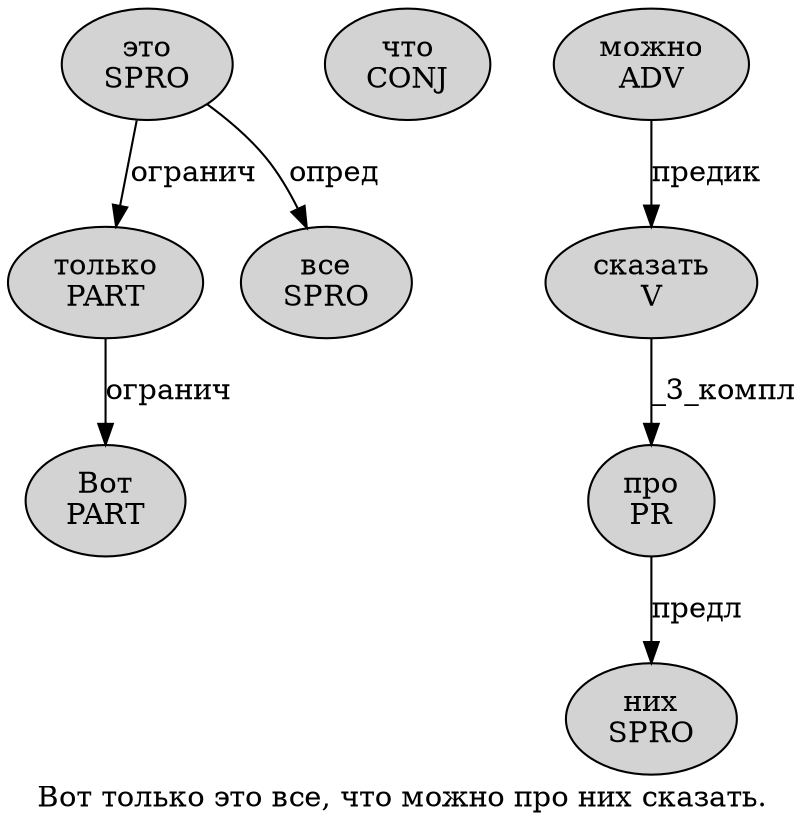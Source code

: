 digraph SENTENCE_1415 {
	graph [label="Вот только это все, что можно про них сказать."]
	node [style=filled]
		0 [label="Вот
PART" color="" fillcolor=lightgray penwidth=1 shape=ellipse]
		1 [label="только
PART" color="" fillcolor=lightgray penwidth=1 shape=ellipse]
		2 [label="это
SPRO" color="" fillcolor=lightgray penwidth=1 shape=ellipse]
		3 [label="все
SPRO" color="" fillcolor=lightgray penwidth=1 shape=ellipse]
		5 [label="что
CONJ" color="" fillcolor=lightgray penwidth=1 shape=ellipse]
		6 [label="можно
ADV" color="" fillcolor=lightgray penwidth=1 shape=ellipse]
		7 [label="про
PR" color="" fillcolor=lightgray penwidth=1 shape=ellipse]
		8 [label="них
SPRO" color="" fillcolor=lightgray penwidth=1 shape=ellipse]
		9 [label="сказать
V" color="" fillcolor=lightgray penwidth=1 shape=ellipse]
			1 -> 0 [label="огранич"]
			9 -> 7 [label="_3_компл"]
			2 -> 1 [label="огранич"]
			2 -> 3 [label="опред"]
			7 -> 8 [label="предл"]
			6 -> 9 [label="предик"]
}
